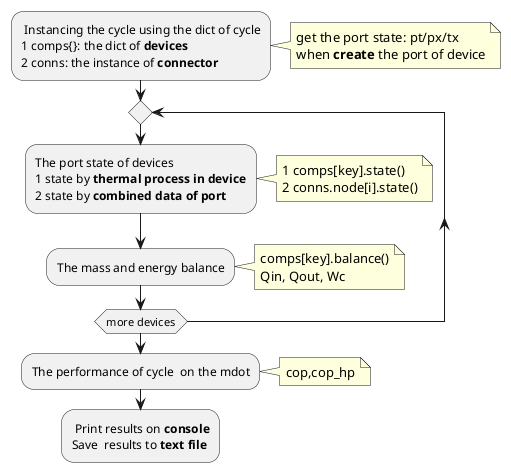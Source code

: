 
@startuml
: Instancing the cycle using the dict of cycle
1 comps{}: the dict of **devices**
2 conns: the instance of **connector**;
note right
    get the port state: pt/px/tx
    when **create** the port of device
end note
repeat
    :The port state of devices
    1 state by **thermal process in device**
    2 state by **combined data of port**;
    note right
        1 comps[key].state()
        2 conns.node[i].state()
    end note
    :The mass and energy balance;
    note right
        comps[key].balance()
        Qin, Qout, Wc
    end note
repeat while (more devices)
:The performance of cycle  on the mdot;
note right
    cop,cop_hp
end note
: Print results on **console**
Save  results to **text file**;
@enduml
